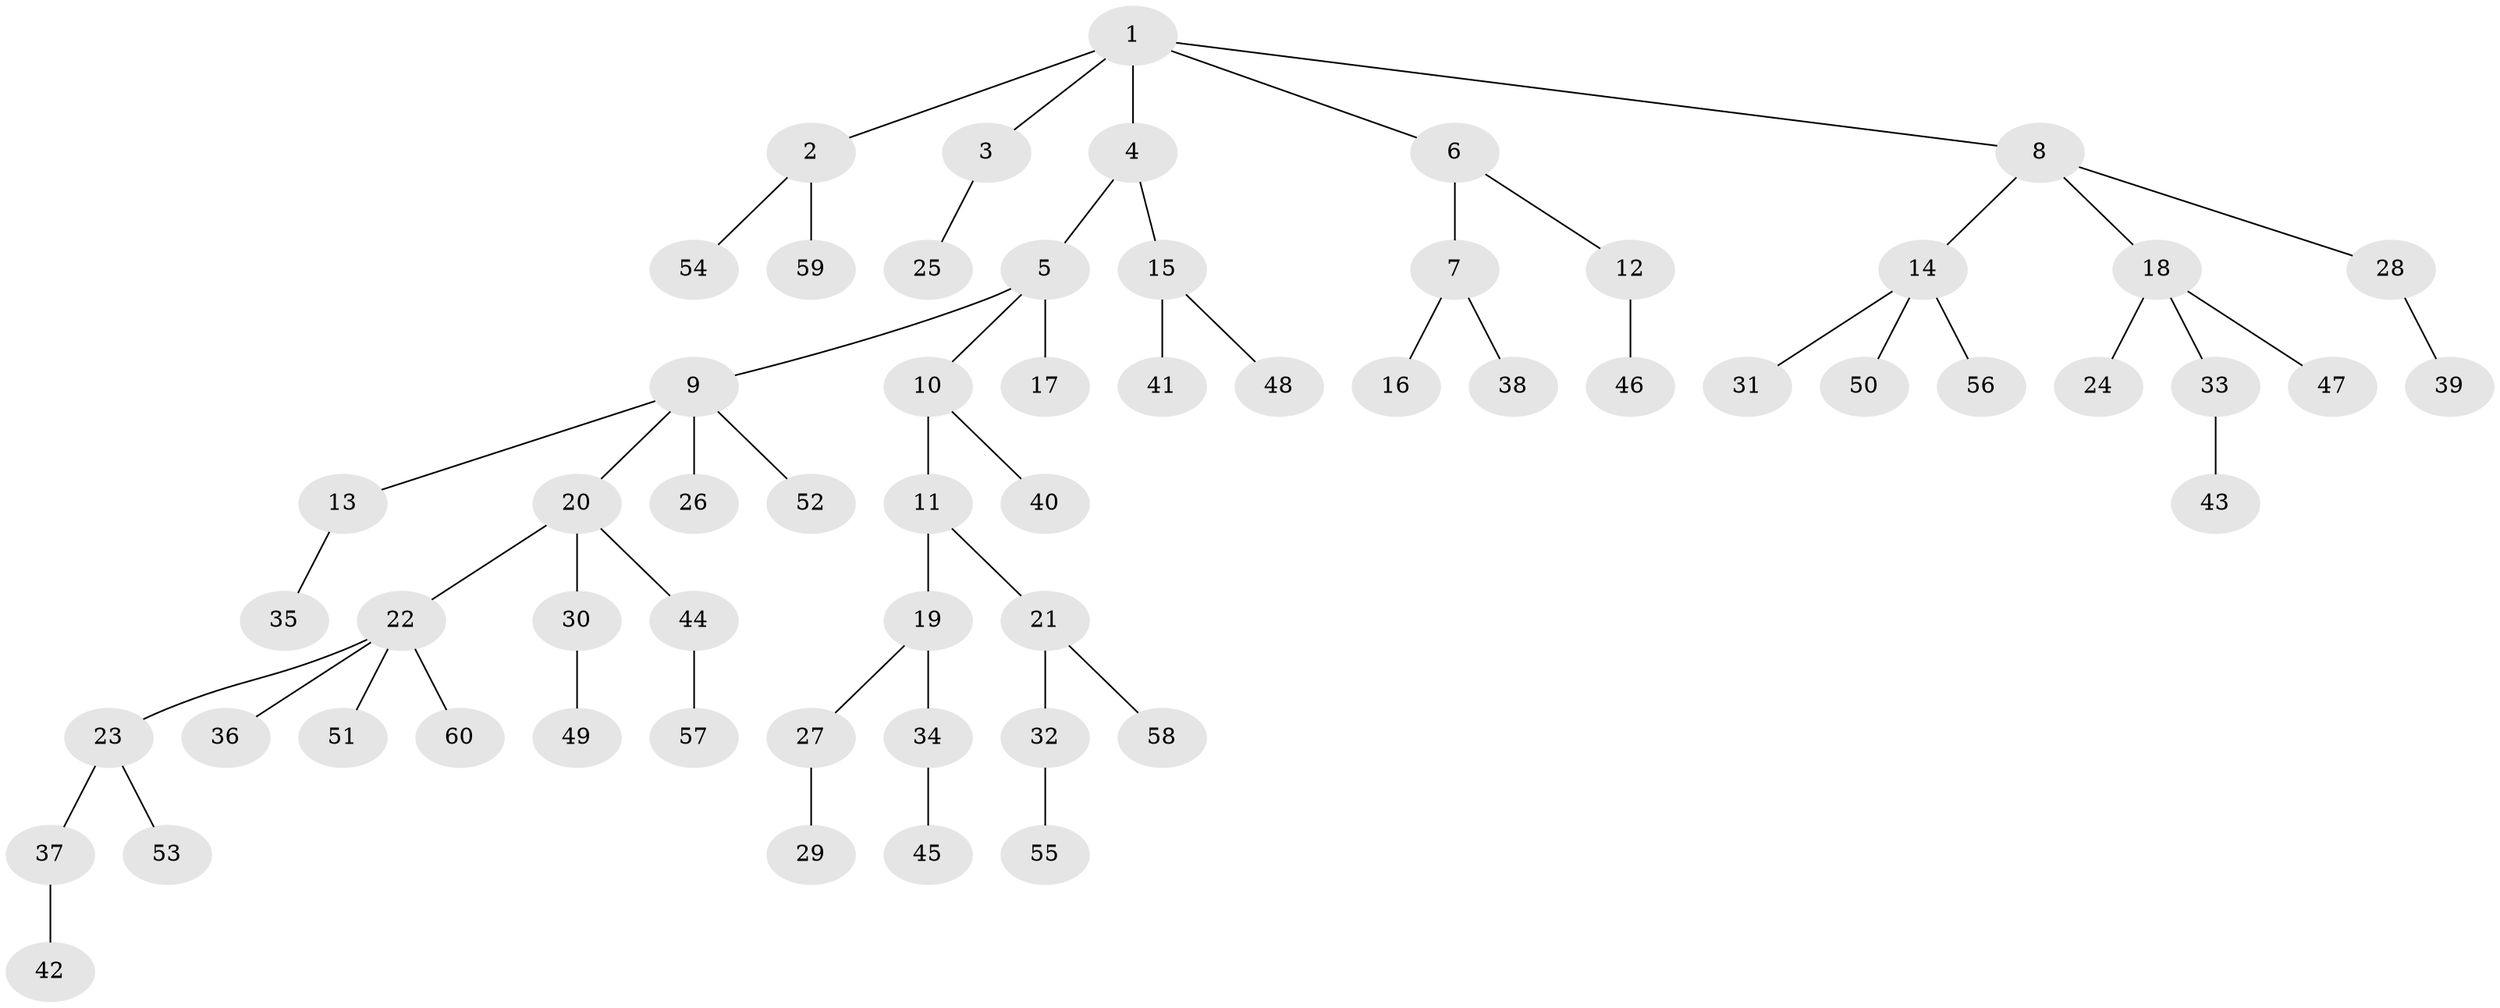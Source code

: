 // coarse degree distribution, {5: 0.047619047619047616, 3: 0.14285714285714285, 2: 0.09523809523809523, 4: 0.07142857142857142, 8: 0.023809523809523808, 1: 0.6190476190476191}
// Generated by graph-tools (version 1.1) at 2025/19/03/04/25 18:19:11]
// undirected, 60 vertices, 59 edges
graph export_dot {
graph [start="1"]
  node [color=gray90,style=filled];
  1;
  2;
  3;
  4;
  5;
  6;
  7;
  8;
  9;
  10;
  11;
  12;
  13;
  14;
  15;
  16;
  17;
  18;
  19;
  20;
  21;
  22;
  23;
  24;
  25;
  26;
  27;
  28;
  29;
  30;
  31;
  32;
  33;
  34;
  35;
  36;
  37;
  38;
  39;
  40;
  41;
  42;
  43;
  44;
  45;
  46;
  47;
  48;
  49;
  50;
  51;
  52;
  53;
  54;
  55;
  56;
  57;
  58;
  59;
  60;
  1 -- 2;
  1 -- 3;
  1 -- 4;
  1 -- 6;
  1 -- 8;
  2 -- 54;
  2 -- 59;
  3 -- 25;
  4 -- 5;
  4 -- 15;
  5 -- 9;
  5 -- 10;
  5 -- 17;
  6 -- 7;
  6 -- 12;
  7 -- 16;
  7 -- 38;
  8 -- 14;
  8 -- 18;
  8 -- 28;
  9 -- 13;
  9 -- 20;
  9 -- 26;
  9 -- 52;
  10 -- 11;
  10 -- 40;
  11 -- 19;
  11 -- 21;
  12 -- 46;
  13 -- 35;
  14 -- 31;
  14 -- 50;
  14 -- 56;
  15 -- 41;
  15 -- 48;
  18 -- 24;
  18 -- 33;
  18 -- 47;
  19 -- 27;
  19 -- 34;
  20 -- 22;
  20 -- 30;
  20 -- 44;
  21 -- 32;
  21 -- 58;
  22 -- 23;
  22 -- 36;
  22 -- 51;
  22 -- 60;
  23 -- 37;
  23 -- 53;
  27 -- 29;
  28 -- 39;
  30 -- 49;
  32 -- 55;
  33 -- 43;
  34 -- 45;
  37 -- 42;
  44 -- 57;
}
